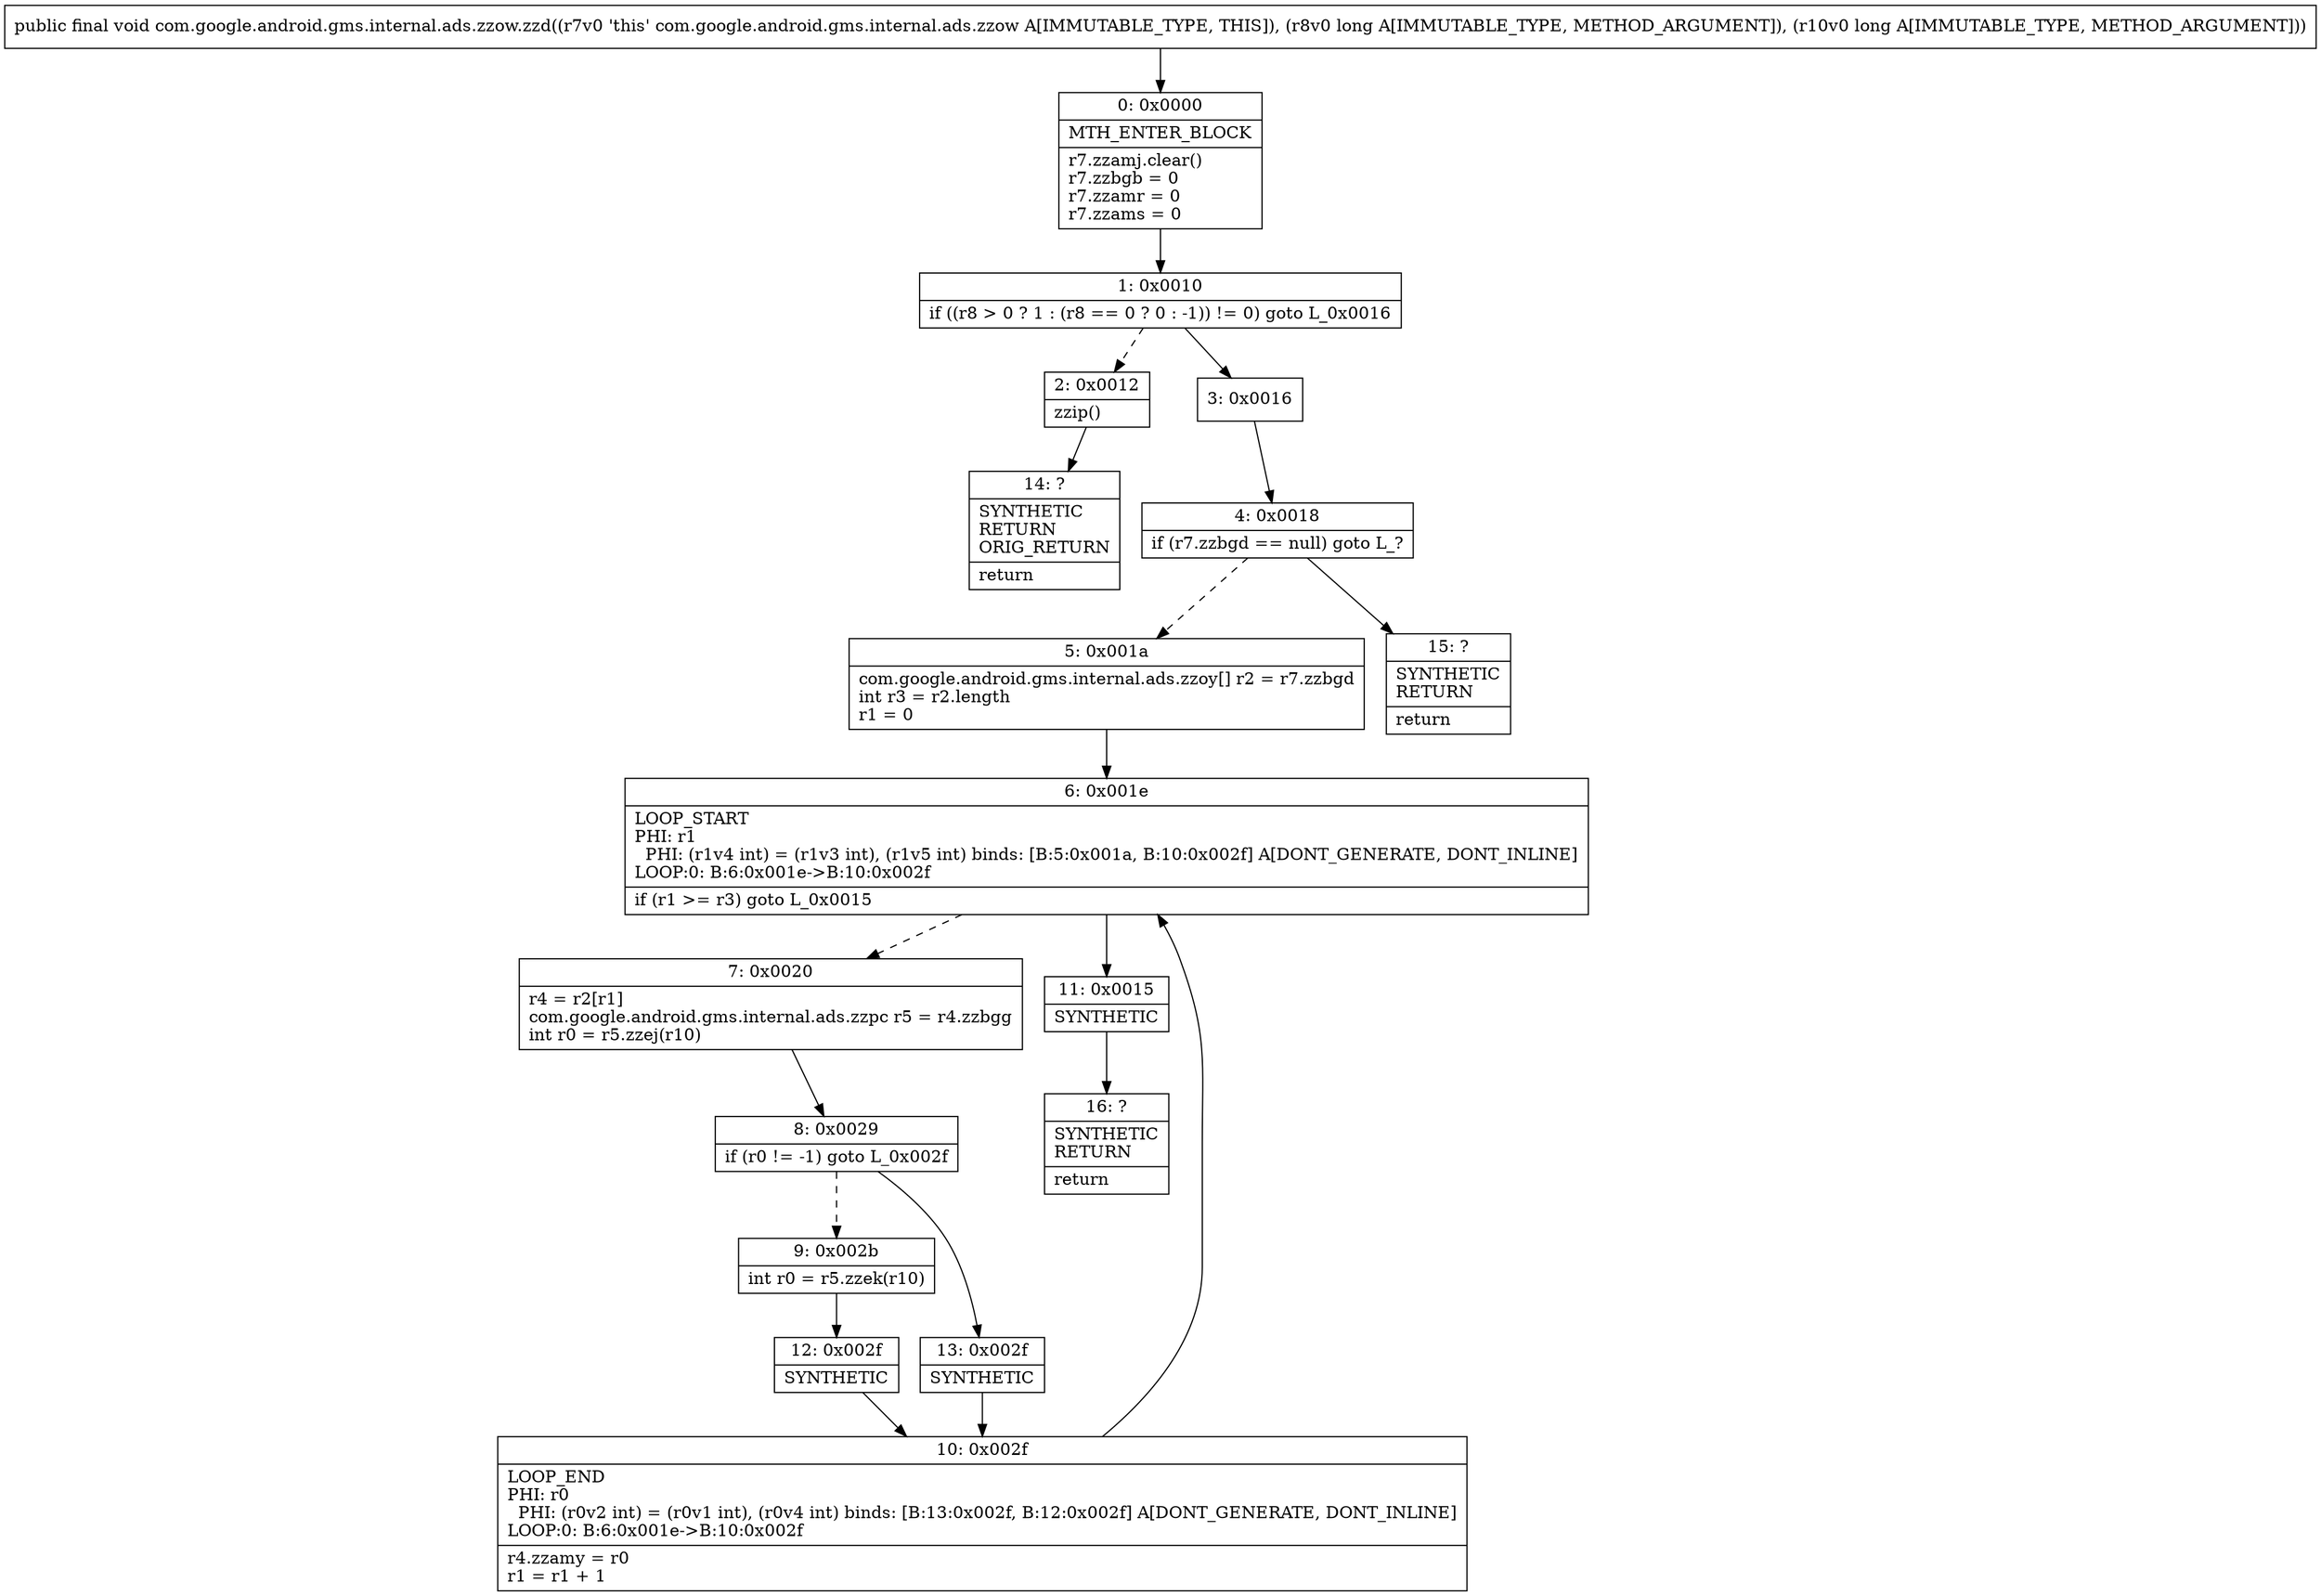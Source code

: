 digraph "CFG forcom.google.android.gms.internal.ads.zzow.zzd(JJ)V" {
Node_0 [shape=record,label="{0\:\ 0x0000|MTH_ENTER_BLOCK\l|r7.zzamj.clear()\lr7.zzbgb = 0\lr7.zzamr = 0\lr7.zzams = 0\l}"];
Node_1 [shape=record,label="{1\:\ 0x0010|if ((r8 \> 0 ? 1 : (r8 == 0 ? 0 : \-1)) != 0) goto L_0x0016\l}"];
Node_2 [shape=record,label="{2\:\ 0x0012|zzip()\l}"];
Node_3 [shape=record,label="{3\:\ 0x0016}"];
Node_4 [shape=record,label="{4\:\ 0x0018|if (r7.zzbgd == null) goto L_?\l}"];
Node_5 [shape=record,label="{5\:\ 0x001a|com.google.android.gms.internal.ads.zzoy[] r2 = r7.zzbgd\lint r3 = r2.length\lr1 = 0\l}"];
Node_6 [shape=record,label="{6\:\ 0x001e|LOOP_START\lPHI: r1 \l  PHI: (r1v4 int) = (r1v3 int), (r1v5 int) binds: [B:5:0x001a, B:10:0x002f] A[DONT_GENERATE, DONT_INLINE]\lLOOP:0: B:6:0x001e\-\>B:10:0x002f\l|if (r1 \>= r3) goto L_0x0015\l}"];
Node_7 [shape=record,label="{7\:\ 0x0020|r4 = r2[r1]\lcom.google.android.gms.internal.ads.zzpc r5 = r4.zzbgg\lint r0 = r5.zzej(r10)\l}"];
Node_8 [shape=record,label="{8\:\ 0x0029|if (r0 != \-1) goto L_0x002f\l}"];
Node_9 [shape=record,label="{9\:\ 0x002b|int r0 = r5.zzek(r10)\l}"];
Node_10 [shape=record,label="{10\:\ 0x002f|LOOP_END\lPHI: r0 \l  PHI: (r0v2 int) = (r0v1 int), (r0v4 int) binds: [B:13:0x002f, B:12:0x002f] A[DONT_GENERATE, DONT_INLINE]\lLOOP:0: B:6:0x001e\-\>B:10:0x002f\l|r4.zzamy = r0\lr1 = r1 + 1\l}"];
Node_11 [shape=record,label="{11\:\ 0x0015|SYNTHETIC\l}"];
Node_12 [shape=record,label="{12\:\ 0x002f|SYNTHETIC\l}"];
Node_13 [shape=record,label="{13\:\ 0x002f|SYNTHETIC\l}"];
Node_14 [shape=record,label="{14\:\ ?|SYNTHETIC\lRETURN\lORIG_RETURN\l|return\l}"];
Node_15 [shape=record,label="{15\:\ ?|SYNTHETIC\lRETURN\l|return\l}"];
Node_16 [shape=record,label="{16\:\ ?|SYNTHETIC\lRETURN\l|return\l}"];
MethodNode[shape=record,label="{public final void com.google.android.gms.internal.ads.zzow.zzd((r7v0 'this' com.google.android.gms.internal.ads.zzow A[IMMUTABLE_TYPE, THIS]), (r8v0 long A[IMMUTABLE_TYPE, METHOD_ARGUMENT]), (r10v0 long A[IMMUTABLE_TYPE, METHOD_ARGUMENT])) }"];
MethodNode -> Node_0;
Node_0 -> Node_1;
Node_1 -> Node_2[style=dashed];
Node_1 -> Node_3;
Node_2 -> Node_14;
Node_3 -> Node_4;
Node_4 -> Node_5[style=dashed];
Node_4 -> Node_15;
Node_5 -> Node_6;
Node_6 -> Node_7[style=dashed];
Node_6 -> Node_11;
Node_7 -> Node_8;
Node_8 -> Node_9[style=dashed];
Node_8 -> Node_13;
Node_9 -> Node_12;
Node_10 -> Node_6;
Node_11 -> Node_16;
Node_12 -> Node_10;
Node_13 -> Node_10;
}

